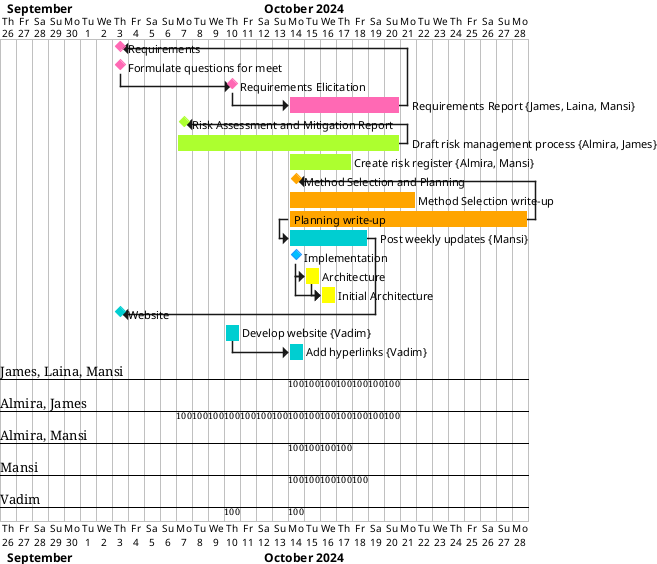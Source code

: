 @startgantt
Project starts 2024-09-26

[Requirements] as [RE] happens on 2024-10-03 and is colored in hotpink
[Formulate questions for meet] happens on 2024-10-03 and is colored in hotpink
then [Requirements Elicitation] happens 2024-10-10 and is colored in hotpink
then [Requirements Report] on {James, Laina, Mansi} starts 2024-10-14 and is colored in hotpink
[Requirements Report] ends on 2024-10-20
[RE] ends at [Requirements Report]'s end

[Risk Assessment and Mitigation Report] as [RI] happens at 2024-10-07 and is colored in greenyellow
[Draft risk management process] on {Almira, James} starts on 2024-10-07 and ends at 2024-10-20 and is colored in greenyellow
[Create risk register] on {Almira, Mansi} starts at 2024-10-14 and ends at 2024-10-17 and is colored in greenyellow
[RI] ends at [Draft risk management process]'s end

[Method Selection and Planning] as [P] happens 2024-10-14 and is colored in orange
[Method Selection write-up] starts at 2024-10-14 and ends at 2024-10-21 and is colored in orange
[Planning write-up] starts at 2024-10-14 and ends at 2024-10-28 and is colored in orange
[Post weekly updates] on {Mansi} starts at [Planning write-up]'s start and requires 5 days and is colored in darkturquoise
[P] ends at [Planning write-up]'s end

[Implementation] happens at 2024-10-14 and is colored in deepskyblue/dodgerblue
then [Architecture] as [A] is colored in yellow
then [Initial Architecture] starts at [A]'s start and is colored in yellow

[Website] as [W] happens 2024-10-03 and is colored in darkturquoise
[Develop website] on {Vadim} starts on 2024-10-10 and is colored in darkturquoise
then [Add hyperlinks] on {Vadim} starts on 2024-10-14 and requires 1 day and is colored in darkturquoise
[W] ends at [Post weekly updates]'s end

@endgantt

